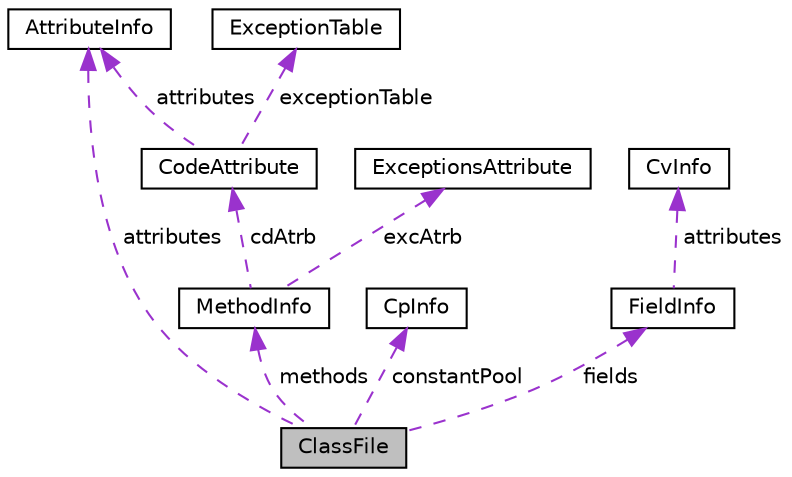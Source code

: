 digraph "ClassFile"
{
  edge [fontname="Helvetica",fontsize="10",labelfontname="Helvetica",labelfontsize="10"];
  node [fontname="Helvetica",fontsize="10",shape=record];
  Node1 [label="ClassFile",height=0.2,width=0.4,color="black", fillcolor="grey75", style="filled", fontcolor="black"];
  Node2 -> Node1 [dir="back",color="darkorchid3",fontsize="10",style="dashed",label=" attributes" ,fontname="Helvetica"];
  Node2 [label="AttributeInfo",height=0.2,width=0.4,color="black", fillcolor="white", style="filled",URL="$structAttributeInfo.html"];
  Node3 -> Node1 [dir="back",color="darkorchid3",fontsize="10",style="dashed",label=" constantPool" ,fontname="Helvetica"];
  Node3 [label="CpInfo",height=0.2,width=0.4,color="black", fillcolor="white", style="filled",URL="$structCpInfo.html"];
  Node4 -> Node1 [dir="back",color="darkorchid3",fontsize="10",style="dashed",label=" fields" ,fontname="Helvetica"];
  Node4 [label="FieldInfo",height=0.2,width=0.4,color="black", fillcolor="white", style="filled",URL="$structFieldInfo.html"];
  Node5 -> Node4 [dir="back",color="darkorchid3",fontsize="10",style="dashed",label=" attributes" ,fontname="Helvetica"];
  Node5 [label="CvInfo",height=0.2,width=0.4,color="black", fillcolor="white", style="filled",URL="$structCvInfo.html"];
  Node6 -> Node1 [dir="back",color="darkorchid3",fontsize="10",style="dashed",label=" methods" ,fontname="Helvetica"];
  Node6 [label="MethodInfo",height=0.2,width=0.4,color="black", fillcolor="white", style="filled",URL="$structMethodInfo.html"];
  Node7 -> Node6 [dir="back",color="darkorchid3",fontsize="10",style="dashed",label=" excAtrb" ,fontname="Helvetica"];
  Node7 [label="ExceptionsAttribute",height=0.2,width=0.4,color="black", fillcolor="white", style="filled",URL="$structExceptionsAttribute.html"];
  Node8 -> Node6 [dir="back",color="darkorchid3",fontsize="10",style="dashed",label=" cdAtrb" ,fontname="Helvetica"];
  Node8 [label="CodeAttribute",height=0.2,width=0.4,color="black", fillcolor="white", style="filled",URL="$structCodeAttribute.html"];
  Node2 -> Node8 [dir="back",color="darkorchid3",fontsize="10",style="dashed",label=" attributes" ,fontname="Helvetica"];
  Node9 -> Node8 [dir="back",color="darkorchid3",fontsize="10",style="dashed",label=" exceptionTable" ,fontname="Helvetica"];
  Node9 [label="ExceptionTable",height=0.2,width=0.4,color="black", fillcolor="white", style="filled",URL="$structExceptionTable.html"];
}
